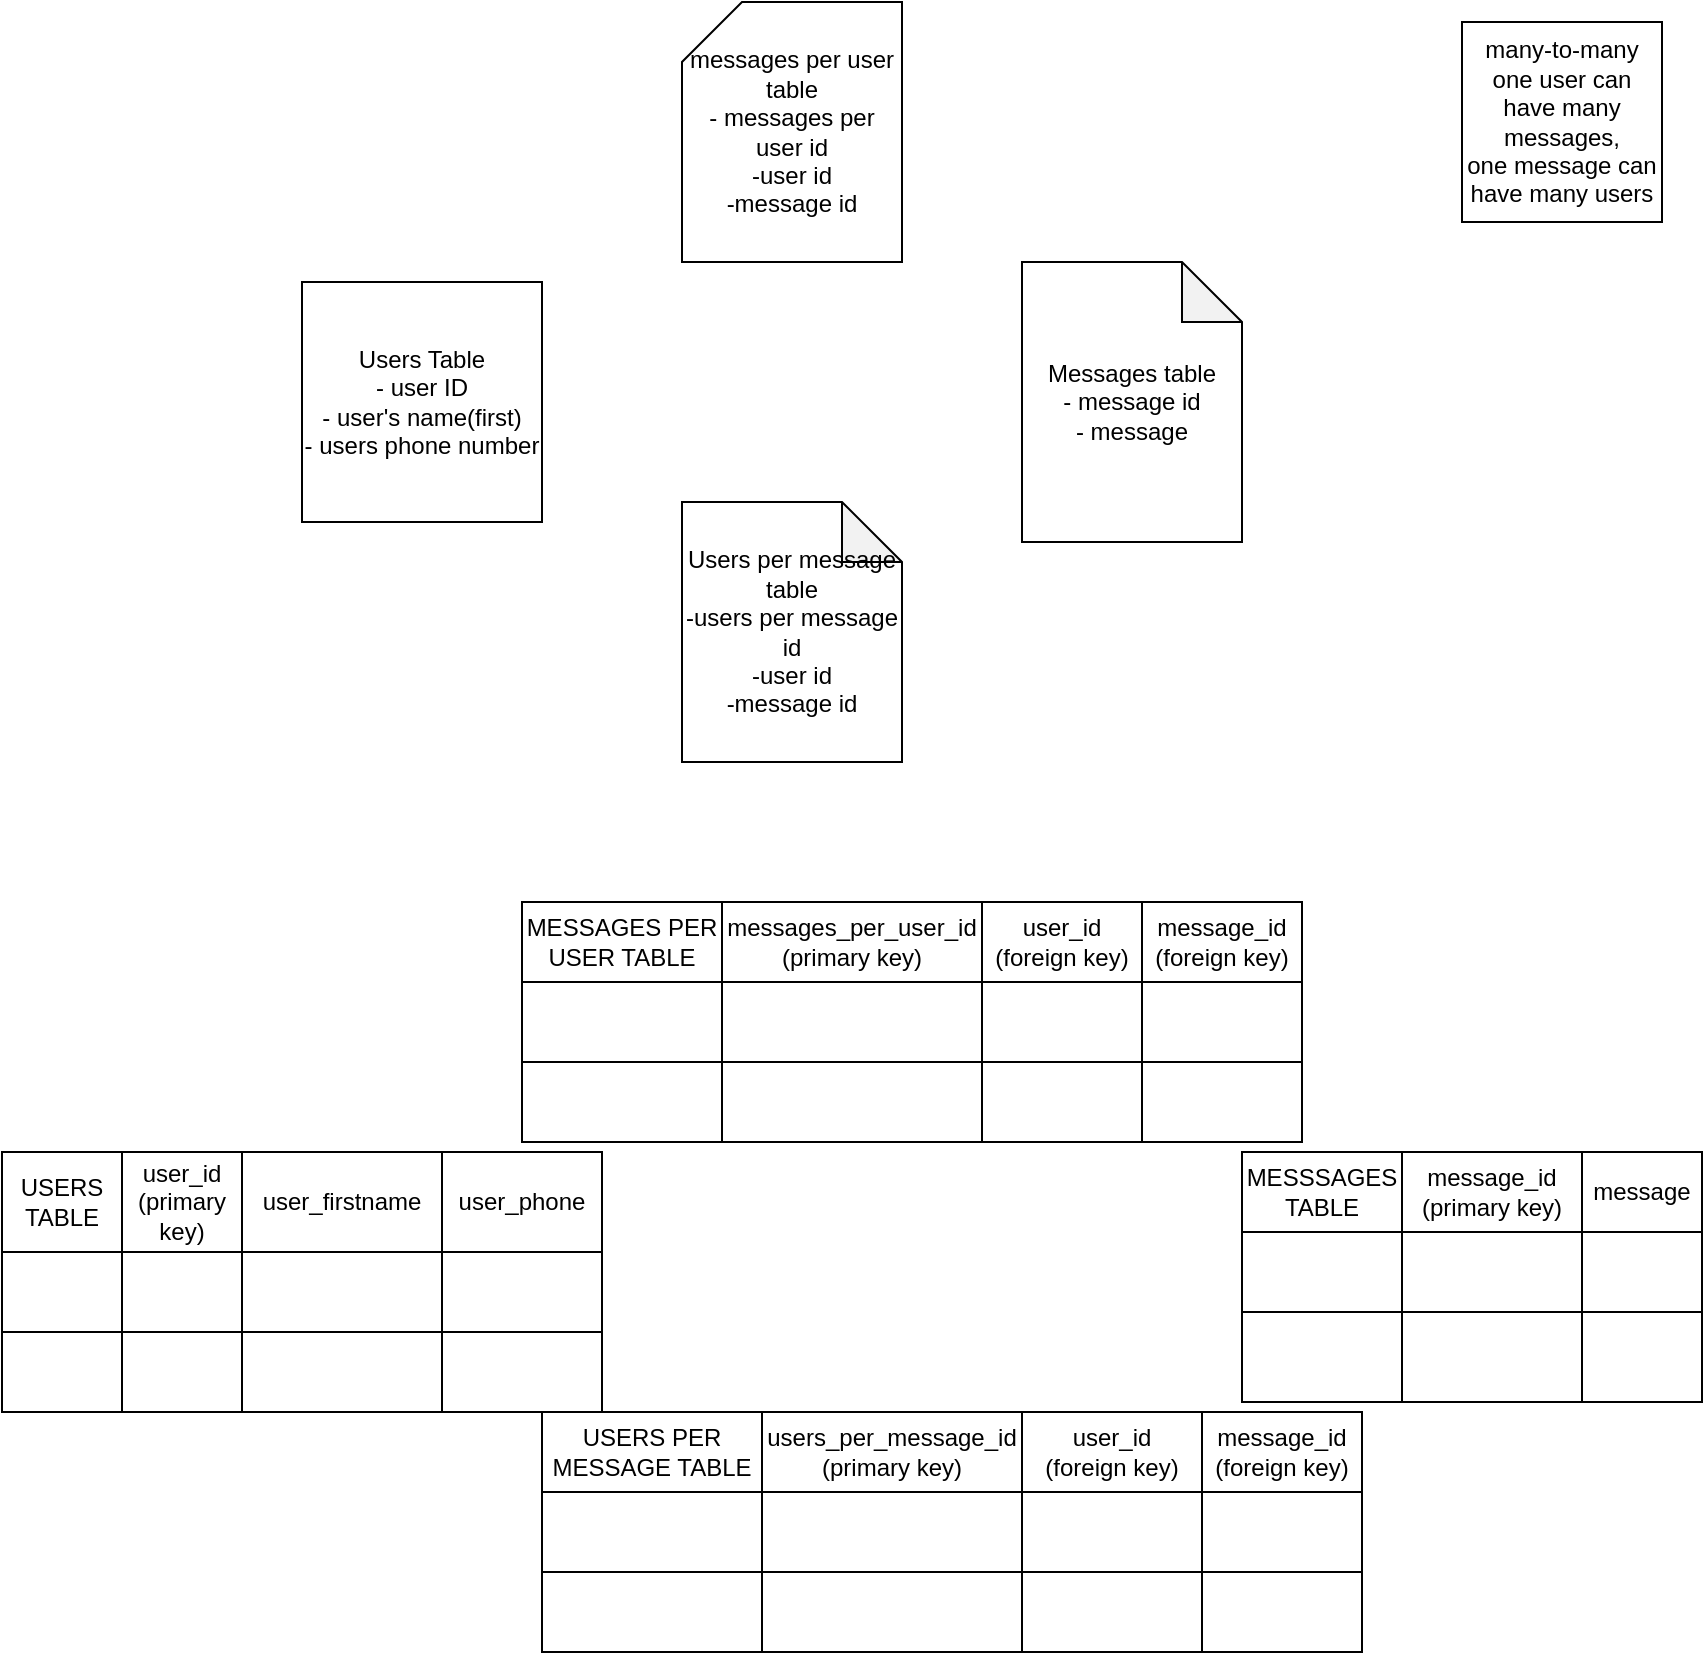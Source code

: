 <mxfile version="13.6.10" type="github">
  <diagram id="KNriQeZR3AUl86Truulk" name="Page-1">
    <mxGraphModel dx="1121" dy="1665" grid="1" gridSize="10" guides="1" tooltips="1" connect="1" arrows="1" fold="1" page="1" pageScale="1" pageWidth="850" pageHeight="1100" math="0" shadow="0">
      <root>
        <mxCell id="0" />
        <mxCell id="1" parent="0" />
        <mxCell id="3yqHeedNnQY73m_kB09l-55" value="Users Table&lt;br&gt;- user ID&lt;br&gt;- user&#39;s name(first)&lt;br&gt;- users phone number" style="whiteSpace=wrap;html=1;aspect=fixed;" vertex="1" parent="1">
          <mxGeometry x="150" y="-150" width="120" height="120" as="geometry" />
        </mxCell>
        <mxCell id="3yqHeedNnQY73m_kB09l-56" value="Messages table&lt;br&gt;- message id&lt;br&gt;- message&lt;br&gt;" style="shape=note;whiteSpace=wrap;html=1;backgroundOutline=1;darkOpacity=0.05;" vertex="1" parent="1">
          <mxGeometry x="510" y="-160" width="110" height="140" as="geometry" />
        </mxCell>
        <mxCell id="3yqHeedNnQY73m_kB09l-57" value="many-to-many&lt;br&gt;one user can have many messages,&lt;br&gt;one message can have many users" style="whiteSpace=wrap;html=1;aspect=fixed;" vertex="1" parent="1">
          <mxGeometry x="730" y="-280" width="100" height="100" as="geometry" />
        </mxCell>
        <mxCell id="3yqHeedNnQY73m_kB09l-58" value="Users per message table&lt;br&gt;-users per message id&lt;br&gt;-user id&lt;br&gt;-message id" style="shape=note;whiteSpace=wrap;html=1;backgroundOutline=1;darkOpacity=0.05;" vertex="1" parent="1">
          <mxGeometry x="340" y="-40" width="110" height="130" as="geometry" />
        </mxCell>
        <mxCell id="3yqHeedNnQY73m_kB09l-59" value="messages per user table&lt;br&gt;- messages per user id&lt;br&gt;-user id&lt;br&gt;-message id" style="shape=card;whiteSpace=wrap;html=1;" vertex="1" parent="1">
          <mxGeometry x="340" y="-290" width="110" height="130" as="geometry" />
        </mxCell>
        <mxCell id="3yqHeedNnQY73m_kB09l-61" value="" style="shape=table;html=1;whiteSpace=wrap;startSize=0;container=1;collapsible=0;childLayout=tableLayout;" vertex="1" parent="1">
          <mxGeometry y="285" width="300" height="130" as="geometry" />
        </mxCell>
        <mxCell id="3yqHeedNnQY73m_kB09l-62" value="" style="shape=partialRectangle;html=1;whiteSpace=wrap;collapsible=0;dropTarget=0;pointerEvents=0;fillColor=none;top=0;left=0;bottom=0;right=0;points=[[0,0.5],[1,0.5]];portConstraint=eastwest;" vertex="1" parent="3yqHeedNnQY73m_kB09l-61">
          <mxGeometry width="300" height="50" as="geometry" />
        </mxCell>
        <mxCell id="3yqHeedNnQY73m_kB09l-63" value="USERS TABLE" style="shape=partialRectangle;html=1;whiteSpace=wrap;connectable=0;overflow=hidden;fillColor=none;top=0;left=0;bottom=0;right=0;" vertex="1" parent="3yqHeedNnQY73m_kB09l-62">
          <mxGeometry width="60" height="50" as="geometry" />
        </mxCell>
        <mxCell id="3yqHeedNnQY73m_kB09l-64" value="user_id (primary key)" style="shape=partialRectangle;html=1;whiteSpace=wrap;connectable=0;overflow=hidden;fillColor=none;top=0;left=0;bottom=0;right=0;" vertex="1" parent="3yqHeedNnQY73m_kB09l-62">
          <mxGeometry x="60" width="60" height="50" as="geometry" />
        </mxCell>
        <mxCell id="3yqHeedNnQY73m_kB09l-65" value="user_firstname" style="shape=partialRectangle;html=1;whiteSpace=wrap;connectable=0;overflow=hidden;fillColor=none;top=0;left=0;bottom=0;right=0;" vertex="1" parent="3yqHeedNnQY73m_kB09l-62">
          <mxGeometry x="120" width="100" height="50" as="geometry" />
        </mxCell>
        <mxCell id="3yqHeedNnQY73m_kB09l-66" value="user_phone" style="shape=partialRectangle;html=1;whiteSpace=wrap;connectable=0;overflow=hidden;fillColor=none;top=0;left=0;bottom=0;right=0;" vertex="1" parent="3yqHeedNnQY73m_kB09l-62">
          <mxGeometry x="220" width="80" height="50" as="geometry" />
        </mxCell>
        <mxCell id="3yqHeedNnQY73m_kB09l-67" value="" style="shape=partialRectangle;html=1;whiteSpace=wrap;collapsible=0;dropTarget=0;pointerEvents=0;fillColor=none;top=0;left=0;bottom=0;right=0;points=[[0,0.5],[1,0.5]];portConstraint=eastwest;" vertex="1" parent="3yqHeedNnQY73m_kB09l-61">
          <mxGeometry y="50" width="300" height="40" as="geometry" />
        </mxCell>
        <mxCell id="3yqHeedNnQY73m_kB09l-68" value="" style="shape=partialRectangle;html=1;whiteSpace=wrap;connectable=0;overflow=hidden;fillColor=none;top=0;left=0;bottom=0;right=0;" vertex="1" parent="3yqHeedNnQY73m_kB09l-67">
          <mxGeometry width="60" height="40" as="geometry" />
        </mxCell>
        <mxCell id="3yqHeedNnQY73m_kB09l-69" value="" style="shape=partialRectangle;html=1;whiteSpace=wrap;connectable=0;overflow=hidden;fillColor=none;top=0;left=0;bottom=0;right=0;" vertex="1" parent="3yqHeedNnQY73m_kB09l-67">
          <mxGeometry x="60" width="60" height="40" as="geometry" />
        </mxCell>
        <mxCell id="3yqHeedNnQY73m_kB09l-70" value="" style="shape=partialRectangle;html=1;whiteSpace=wrap;connectable=0;overflow=hidden;fillColor=none;top=0;left=0;bottom=0;right=0;" vertex="1" parent="3yqHeedNnQY73m_kB09l-67">
          <mxGeometry x="120" width="100" height="40" as="geometry" />
        </mxCell>
        <mxCell id="3yqHeedNnQY73m_kB09l-71" value="" style="shape=partialRectangle;html=1;whiteSpace=wrap;connectable=0;overflow=hidden;fillColor=none;top=0;left=0;bottom=0;right=0;" vertex="1" parent="3yqHeedNnQY73m_kB09l-67">
          <mxGeometry x="220" width="80" height="40" as="geometry" />
        </mxCell>
        <mxCell id="3yqHeedNnQY73m_kB09l-85" style="shape=partialRectangle;html=1;whiteSpace=wrap;collapsible=0;dropTarget=0;pointerEvents=0;fillColor=none;top=0;left=0;bottom=0;right=0;points=[[0,0.5],[1,0.5]];portConstraint=eastwest;" vertex="1" parent="3yqHeedNnQY73m_kB09l-61">
          <mxGeometry y="90" width="300" height="40" as="geometry" />
        </mxCell>
        <mxCell id="3yqHeedNnQY73m_kB09l-86" style="shape=partialRectangle;html=1;whiteSpace=wrap;connectable=0;overflow=hidden;fillColor=none;top=0;left=0;bottom=0;right=0;" vertex="1" parent="3yqHeedNnQY73m_kB09l-85">
          <mxGeometry width="60" height="40" as="geometry" />
        </mxCell>
        <mxCell id="3yqHeedNnQY73m_kB09l-87" style="shape=partialRectangle;html=1;whiteSpace=wrap;connectable=0;overflow=hidden;fillColor=none;top=0;left=0;bottom=0;right=0;" vertex="1" parent="3yqHeedNnQY73m_kB09l-85">
          <mxGeometry x="60" width="60" height="40" as="geometry" />
        </mxCell>
        <mxCell id="3yqHeedNnQY73m_kB09l-88" style="shape=partialRectangle;html=1;whiteSpace=wrap;connectable=0;overflow=hidden;fillColor=none;top=0;left=0;bottom=0;right=0;" vertex="1" parent="3yqHeedNnQY73m_kB09l-85">
          <mxGeometry x="120" width="100" height="40" as="geometry" />
        </mxCell>
        <mxCell id="3yqHeedNnQY73m_kB09l-89" style="shape=partialRectangle;html=1;whiteSpace=wrap;connectable=0;overflow=hidden;fillColor=none;top=0;left=0;bottom=0;right=0;" vertex="1" parent="3yqHeedNnQY73m_kB09l-85">
          <mxGeometry x="220" width="80" height="40" as="geometry" />
        </mxCell>
        <mxCell id="3yqHeedNnQY73m_kB09l-90" value="" style="shape=table;html=1;whiteSpace=wrap;startSize=0;container=1;collapsible=0;childLayout=tableLayout;" vertex="1" parent="1">
          <mxGeometry x="260" y="160" width="390" height="120" as="geometry" />
        </mxCell>
        <mxCell id="3yqHeedNnQY73m_kB09l-91" value="" style="shape=partialRectangle;html=1;whiteSpace=wrap;collapsible=0;dropTarget=0;pointerEvents=0;fillColor=none;top=0;left=0;bottom=0;right=0;points=[[0,0.5],[1,0.5]];portConstraint=eastwest;" vertex="1" parent="3yqHeedNnQY73m_kB09l-90">
          <mxGeometry width="390" height="40" as="geometry" />
        </mxCell>
        <mxCell id="3yqHeedNnQY73m_kB09l-92" value="MESSAGES PER USER TABLE" style="shape=partialRectangle;html=1;whiteSpace=wrap;connectable=0;overflow=hidden;fillColor=none;top=0;left=0;bottom=0;right=0;" vertex="1" parent="3yqHeedNnQY73m_kB09l-91">
          <mxGeometry width="100" height="40" as="geometry" />
        </mxCell>
        <mxCell id="3yqHeedNnQY73m_kB09l-106" value="messages_per_user_id (primary key)" style="shape=partialRectangle;html=1;whiteSpace=wrap;connectable=0;overflow=hidden;fillColor=none;top=0;left=0;bottom=0;right=0;" vertex="1" parent="3yqHeedNnQY73m_kB09l-91">
          <mxGeometry x="100" width="130" height="40" as="geometry" />
        </mxCell>
        <mxCell id="3yqHeedNnQY73m_kB09l-93" value="user_id (foreign key)" style="shape=partialRectangle;html=1;whiteSpace=wrap;connectable=0;overflow=hidden;fillColor=none;top=0;left=0;bottom=0;right=0;" vertex="1" parent="3yqHeedNnQY73m_kB09l-91">
          <mxGeometry x="230" width="80" height="40" as="geometry" />
        </mxCell>
        <mxCell id="3yqHeedNnQY73m_kB09l-94" value="message_id (foreign key)" style="shape=partialRectangle;html=1;whiteSpace=wrap;connectable=0;overflow=hidden;fillColor=none;top=0;left=0;bottom=0;right=0;" vertex="1" parent="3yqHeedNnQY73m_kB09l-91">
          <mxGeometry x="310" width="80" height="40" as="geometry" />
        </mxCell>
        <mxCell id="3yqHeedNnQY73m_kB09l-96" value="" style="shape=partialRectangle;html=1;whiteSpace=wrap;collapsible=0;dropTarget=0;pointerEvents=0;fillColor=none;top=0;left=0;bottom=0;right=0;points=[[0,0.5],[1,0.5]];portConstraint=eastwest;" vertex="1" parent="3yqHeedNnQY73m_kB09l-90">
          <mxGeometry y="40" width="390" height="40" as="geometry" />
        </mxCell>
        <mxCell id="3yqHeedNnQY73m_kB09l-97" value="" style="shape=partialRectangle;html=1;whiteSpace=wrap;connectable=0;overflow=hidden;fillColor=none;top=0;left=0;bottom=0;right=0;" vertex="1" parent="3yqHeedNnQY73m_kB09l-96">
          <mxGeometry width="100" height="40" as="geometry" />
        </mxCell>
        <mxCell id="3yqHeedNnQY73m_kB09l-107" style="shape=partialRectangle;html=1;whiteSpace=wrap;connectable=0;overflow=hidden;fillColor=none;top=0;left=0;bottom=0;right=0;" vertex="1" parent="3yqHeedNnQY73m_kB09l-96">
          <mxGeometry x="100" width="130" height="40" as="geometry" />
        </mxCell>
        <mxCell id="3yqHeedNnQY73m_kB09l-98" value="" style="shape=partialRectangle;html=1;whiteSpace=wrap;connectable=0;overflow=hidden;fillColor=none;top=0;left=0;bottom=0;right=0;" vertex="1" parent="3yqHeedNnQY73m_kB09l-96">
          <mxGeometry x="230" width="80" height="40" as="geometry" />
        </mxCell>
        <mxCell id="3yqHeedNnQY73m_kB09l-99" value="" style="shape=partialRectangle;html=1;whiteSpace=wrap;connectable=0;overflow=hidden;fillColor=none;top=0;left=0;bottom=0;right=0;" vertex="1" parent="3yqHeedNnQY73m_kB09l-96">
          <mxGeometry x="310" width="80" height="40" as="geometry" />
        </mxCell>
        <mxCell id="3yqHeedNnQY73m_kB09l-101" value="" style="shape=partialRectangle;html=1;whiteSpace=wrap;collapsible=0;dropTarget=0;pointerEvents=0;fillColor=none;top=0;left=0;bottom=0;right=0;points=[[0,0.5],[1,0.5]];portConstraint=eastwest;" vertex="1" parent="3yqHeedNnQY73m_kB09l-90">
          <mxGeometry y="80" width="390" height="40" as="geometry" />
        </mxCell>
        <mxCell id="3yqHeedNnQY73m_kB09l-102" value="" style="shape=partialRectangle;html=1;whiteSpace=wrap;connectable=0;overflow=hidden;fillColor=none;top=0;left=0;bottom=0;right=0;" vertex="1" parent="3yqHeedNnQY73m_kB09l-101">
          <mxGeometry width="100" height="40" as="geometry" />
        </mxCell>
        <mxCell id="3yqHeedNnQY73m_kB09l-108" style="shape=partialRectangle;html=1;whiteSpace=wrap;connectable=0;overflow=hidden;fillColor=none;top=0;left=0;bottom=0;right=0;" vertex="1" parent="3yqHeedNnQY73m_kB09l-101">
          <mxGeometry x="100" width="130" height="40" as="geometry" />
        </mxCell>
        <mxCell id="3yqHeedNnQY73m_kB09l-103" value="" style="shape=partialRectangle;html=1;whiteSpace=wrap;connectable=0;overflow=hidden;fillColor=none;top=0;left=0;bottom=0;right=0;" vertex="1" parent="3yqHeedNnQY73m_kB09l-101">
          <mxGeometry x="230" width="80" height="40" as="geometry" />
        </mxCell>
        <mxCell id="3yqHeedNnQY73m_kB09l-104" value="" style="shape=partialRectangle;html=1;whiteSpace=wrap;connectable=0;overflow=hidden;fillColor=none;top=0;left=0;bottom=0;right=0;" vertex="1" parent="3yqHeedNnQY73m_kB09l-101">
          <mxGeometry x="310" width="80" height="40" as="geometry" />
        </mxCell>
        <mxCell id="3yqHeedNnQY73m_kB09l-72" value="" style="shape=table;html=1;whiteSpace=wrap;startSize=0;container=1;collapsible=0;childLayout=tableLayout;" vertex="1" parent="1">
          <mxGeometry x="620" y="285" width="230" height="125" as="geometry" />
        </mxCell>
        <mxCell id="3yqHeedNnQY73m_kB09l-73" value="" style="shape=partialRectangle;html=1;whiteSpace=wrap;collapsible=0;dropTarget=0;pointerEvents=0;fillColor=none;top=0;left=0;bottom=0;right=0;points=[[0,0.5],[1,0.5]];portConstraint=eastwest;" vertex="1" parent="3yqHeedNnQY73m_kB09l-72">
          <mxGeometry width="230" height="40" as="geometry" />
        </mxCell>
        <mxCell id="3yqHeedNnQY73m_kB09l-74" value="MESSSAGES TABLE" style="shape=partialRectangle;html=1;whiteSpace=wrap;connectable=0;overflow=hidden;fillColor=none;top=0;left=0;bottom=0;right=0;" vertex="1" parent="3yqHeedNnQY73m_kB09l-73">
          <mxGeometry width="80" height="40" as="geometry" />
        </mxCell>
        <mxCell id="3yqHeedNnQY73m_kB09l-75" value="message_id (primary key)" style="shape=partialRectangle;html=1;whiteSpace=wrap;connectable=0;overflow=hidden;fillColor=none;top=0;left=0;bottom=0;right=0;" vertex="1" parent="3yqHeedNnQY73m_kB09l-73">
          <mxGeometry x="80" width="90" height="40" as="geometry" />
        </mxCell>
        <mxCell id="3yqHeedNnQY73m_kB09l-76" value="message" style="shape=partialRectangle;html=1;whiteSpace=wrap;connectable=0;overflow=hidden;fillColor=none;top=0;left=0;bottom=0;right=0;" vertex="1" parent="3yqHeedNnQY73m_kB09l-73">
          <mxGeometry x="170" width="60" height="40" as="geometry" />
        </mxCell>
        <mxCell id="3yqHeedNnQY73m_kB09l-77" value="" style="shape=partialRectangle;html=1;whiteSpace=wrap;collapsible=0;dropTarget=0;pointerEvents=0;fillColor=none;top=0;left=0;bottom=0;right=0;points=[[0,0.5],[1,0.5]];portConstraint=eastwest;" vertex="1" parent="3yqHeedNnQY73m_kB09l-72">
          <mxGeometry y="40" width="230" height="40" as="geometry" />
        </mxCell>
        <mxCell id="3yqHeedNnQY73m_kB09l-78" value="" style="shape=partialRectangle;html=1;whiteSpace=wrap;connectable=0;overflow=hidden;fillColor=none;top=0;left=0;bottom=0;right=0;" vertex="1" parent="3yqHeedNnQY73m_kB09l-77">
          <mxGeometry width="80" height="40" as="geometry" />
        </mxCell>
        <mxCell id="3yqHeedNnQY73m_kB09l-79" value="" style="shape=partialRectangle;html=1;whiteSpace=wrap;connectable=0;overflow=hidden;fillColor=none;top=0;left=0;bottom=0;right=0;" vertex="1" parent="3yqHeedNnQY73m_kB09l-77">
          <mxGeometry x="80" width="90" height="40" as="geometry" />
        </mxCell>
        <mxCell id="3yqHeedNnQY73m_kB09l-80" value="" style="shape=partialRectangle;html=1;whiteSpace=wrap;connectable=0;overflow=hidden;fillColor=none;top=0;left=0;bottom=0;right=0;" vertex="1" parent="3yqHeedNnQY73m_kB09l-77">
          <mxGeometry x="170" width="60" height="40" as="geometry" />
        </mxCell>
        <mxCell id="3yqHeedNnQY73m_kB09l-81" value="" style="shape=partialRectangle;html=1;whiteSpace=wrap;collapsible=0;dropTarget=0;pointerEvents=0;fillColor=none;top=0;left=0;bottom=0;right=0;points=[[0,0.5],[1,0.5]];portConstraint=eastwest;" vertex="1" parent="3yqHeedNnQY73m_kB09l-72">
          <mxGeometry y="80" width="230" height="45" as="geometry" />
        </mxCell>
        <mxCell id="3yqHeedNnQY73m_kB09l-82" value="" style="shape=partialRectangle;html=1;whiteSpace=wrap;connectable=0;overflow=hidden;fillColor=none;top=0;left=0;bottom=0;right=0;" vertex="1" parent="3yqHeedNnQY73m_kB09l-81">
          <mxGeometry width="80" height="45" as="geometry" />
        </mxCell>
        <mxCell id="3yqHeedNnQY73m_kB09l-83" value="" style="shape=partialRectangle;html=1;whiteSpace=wrap;connectable=0;overflow=hidden;fillColor=none;top=0;left=0;bottom=0;right=0;" vertex="1" parent="3yqHeedNnQY73m_kB09l-81">
          <mxGeometry x="80" width="90" height="45" as="geometry" />
        </mxCell>
        <mxCell id="3yqHeedNnQY73m_kB09l-84" value="" style="shape=partialRectangle;html=1;whiteSpace=wrap;connectable=0;overflow=hidden;fillColor=none;top=0;left=0;bottom=0;right=0;" vertex="1" parent="3yqHeedNnQY73m_kB09l-81">
          <mxGeometry x="170" width="60" height="45" as="geometry" />
        </mxCell>
        <mxCell id="3yqHeedNnQY73m_kB09l-109" value="" style="shape=table;html=1;whiteSpace=wrap;startSize=0;container=1;collapsible=0;childLayout=tableLayout;" vertex="1" parent="1">
          <mxGeometry x="270" y="415" width="410" height="120" as="geometry" />
        </mxCell>
        <mxCell id="3yqHeedNnQY73m_kB09l-110" value="" style="shape=partialRectangle;html=1;whiteSpace=wrap;collapsible=0;dropTarget=0;pointerEvents=0;fillColor=none;top=0;left=0;bottom=0;right=0;points=[[0,0.5],[1,0.5]];portConstraint=eastwest;" vertex="1" parent="3yqHeedNnQY73m_kB09l-109">
          <mxGeometry width="410" height="40" as="geometry" />
        </mxCell>
        <mxCell id="3yqHeedNnQY73m_kB09l-111" value="USERS PER MESSAGE TABLE" style="shape=partialRectangle;html=1;whiteSpace=wrap;connectable=0;overflow=hidden;fillColor=none;top=0;left=0;bottom=0;right=0;" vertex="1" parent="3yqHeedNnQY73m_kB09l-110">
          <mxGeometry width="110" height="40" as="geometry" />
        </mxCell>
        <mxCell id="3yqHeedNnQY73m_kB09l-112" value="users_per_message_id (primary key)" style="shape=partialRectangle;html=1;whiteSpace=wrap;connectable=0;overflow=hidden;fillColor=none;top=0;left=0;bottom=0;right=0;" vertex="1" parent="3yqHeedNnQY73m_kB09l-110">
          <mxGeometry x="110" width="130" height="40" as="geometry" />
        </mxCell>
        <mxCell id="3yqHeedNnQY73m_kB09l-113" value="user_id &lt;br&gt;(foreign key)" style="shape=partialRectangle;html=1;whiteSpace=wrap;connectable=0;overflow=hidden;fillColor=none;top=0;left=0;bottom=0;right=0;" vertex="1" parent="3yqHeedNnQY73m_kB09l-110">
          <mxGeometry x="240" width="90" height="40" as="geometry" />
        </mxCell>
        <mxCell id="3yqHeedNnQY73m_kB09l-114" value="message_id (foreign key)" style="shape=partialRectangle;html=1;whiteSpace=wrap;connectable=0;overflow=hidden;fillColor=none;top=0;left=0;bottom=0;right=0;" vertex="1" parent="3yqHeedNnQY73m_kB09l-110">
          <mxGeometry x="330" width="80" height="40" as="geometry" />
        </mxCell>
        <mxCell id="3yqHeedNnQY73m_kB09l-115" value="" style="shape=partialRectangle;html=1;whiteSpace=wrap;collapsible=0;dropTarget=0;pointerEvents=0;fillColor=none;top=0;left=0;bottom=0;right=0;points=[[0,0.5],[1,0.5]];portConstraint=eastwest;" vertex="1" parent="3yqHeedNnQY73m_kB09l-109">
          <mxGeometry y="40" width="410" height="40" as="geometry" />
        </mxCell>
        <mxCell id="3yqHeedNnQY73m_kB09l-116" value="" style="shape=partialRectangle;html=1;whiteSpace=wrap;connectable=0;overflow=hidden;fillColor=none;top=0;left=0;bottom=0;right=0;" vertex="1" parent="3yqHeedNnQY73m_kB09l-115">
          <mxGeometry width="110" height="40" as="geometry" />
        </mxCell>
        <mxCell id="3yqHeedNnQY73m_kB09l-117" value="" style="shape=partialRectangle;html=1;whiteSpace=wrap;connectable=0;overflow=hidden;fillColor=none;top=0;left=0;bottom=0;right=0;" vertex="1" parent="3yqHeedNnQY73m_kB09l-115">
          <mxGeometry x="110" width="130" height="40" as="geometry" />
        </mxCell>
        <mxCell id="3yqHeedNnQY73m_kB09l-118" value="" style="shape=partialRectangle;html=1;whiteSpace=wrap;connectable=0;overflow=hidden;fillColor=none;top=0;left=0;bottom=0;right=0;" vertex="1" parent="3yqHeedNnQY73m_kB09l-115">
          <mxGeometry x="240" width="90" height="40" as="geometry" />
        </mxCell>
        <mxCell id="3yqHeedNnQY73m_kB09l-119" value="" style="shape=partialRectangle;html=1;whiteSpace=wrap;connectable=0;overflow=hidden;fillColor=none;top=0;left=0;bottom=0;right=0;" vertex="1" parent="3yqHeedNnQY73m_kB09l-115">
          <mxGeometry x="330" width="80" height="40" as="geometry" />
        </mxCell>
        <mxCell id="3yqHeedNnQY73m_kB09l-120" value="" style="shape=partialRectangle;html=1;whiteSpace=wrap;collapsible=0;dropTarget=0;pointerEvents=0;fillColor=none;top=0;left=0;bottom=0;right=0;points=[[0,0.5],[1,0.5]];portConstraint=eastwest;" vertex="1" parent="3yqHeedNnQY73m_kB09l-109">
          <mxGeometry y="80" width="410" height="40" as="geometry" />
        </mxCell>
        <mxCell id="3yqHeedNnQY73m_kB09l-121" value="" style="shape=partialRectangle;html=1;whiteSpace=wrap;connectable=0;overflow=hidden;fillColor=none;top=0;left=0;bottom=0;right=0;" vertex="1" parent="3yqHeedNnQY73m_kB09l-120">
          <mxGeometry width="110" height="40" as="geometry" />
        </mxCell>
        <mxCell id="3yqHeedNnQY73m_kB09l-122" value="" style="shape=partialRectangle;html=1;whiteSpace=wrap;connectable=0;overflow=hidden;fillColor=none;top=0;left=0;bottom=0;right=0;" vertex="1" parent="3yqHeedNnQY73m_kB09l-120">
          <mxGeometry x="110" width="130" height="40" as="geometry" />
        </mxCell>
        <mxCell id="3yqHeedNnQY73m_kB09l-123" value="" style="shape=partialRectangle;html=1;whiteSpace=wrap;connectable=0;overflow=hidden;fillColor=none;top=0;left=0;bottom=0;right=0;" vertex="1" parent="3yqHeedNnQY73m_kB09l-120">
          <mxGeometry x="240" width="90" height="40" as="geometry" />
        </mxCell>
        <mxCell id="3yqHeedNnQY73m_kB09l-124" value="" style="shape=partialRectangle;html=1;whiteSpace=wrap;connectable=0;overflow=hidden;fillColor=none;top=0;left=0;bottom=0;right=0;" vertex="1" parent="3yqHeedNnQY73m_kB09l-120">
          <mxGeometry x="330" width="80" height="40" as="geometry" />
        </mxCell>
      </root>
    </mxGraphModel>
  </diagram>
</mxfile>
